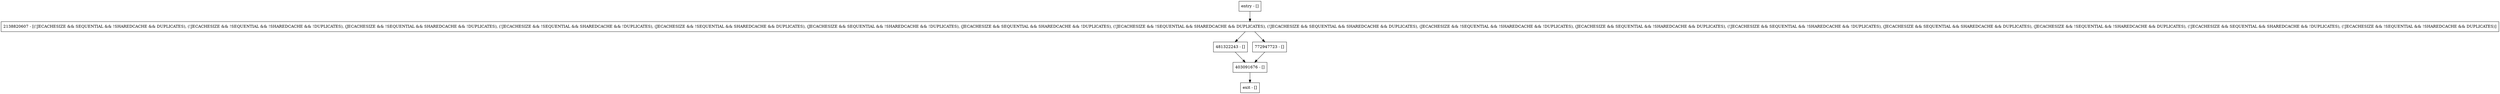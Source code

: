 digraph put {
node [shape=record];
entry [label="entry - []"];
exit [label="exit - []"];
481322243 [label="481322243 - []"];
772947723 [label="772947723 - []"];
2138820607 [label="2138820607 - [(!JECACHESIZE && SEQUENTIAL && !SHAREDCACHE && DUPLICATES), (!JECACHESIZE && !SEQUENTIAL && !SHAREDCACHE && !DUPLICATES), (JECACHESIZE && !SEQUENTIAL && SHAREDCACHE && !DUPLICATES), (!JECACHESIZE && !SEQUENTIAL && SHAREDCACHE && !DUPLICATES), (JECACHESIZE && !SEQUENTIAL && SHAREDCACHE && DUPLICATES), (JECACHESIZE && SEQUENTIAL && !SHAREDCACHE && !DUPLICATES), (JECACHESIZE && SEQUENTIAL && SHAREDCACHE && !DUPLICATES), (!JECACHESIZE && !SEQUENTIAL && SHAREDCACHE && DUPLICATES), (!JECACHESIZE && SEQUENTIAL && SHAREDCACHE && DUPLICATES), (JECACHESIZE && !SEQUENTIAL && !SHAREDCACHE && !DUPLICATES), (JECACHESIZE && SEQUENTIAL && !SHAREDCACHE && DUPLICATES), (!JECACHESIZE && SEQUENTIAL && !SHAREDCACHE && !DUPLICATES), (JECACHESIZE && SEQUENTIAL && SHAREDCACHE && DUPLICATES), (JECACHESIZE && !SEQUENTIAL && !SHAREDCACHE && DUPLICATES), (!JECACHESIZE && SEQUENTIAL && SHAREDCACHE && !DUPLICATES), (!JECACHESIZE && !SEQUENTIAL && !SHAREDCACHE && DUPLICATES)]"];
403091676 [label="403091676 - []"];
entry;
exit;
entry -> 2138820607;
481322243 -> 403091676;
772947723 -> 403091676;
2138820607 -> 481322243;
2138820607 -> 772947723;
403091676 -> exit;
}

